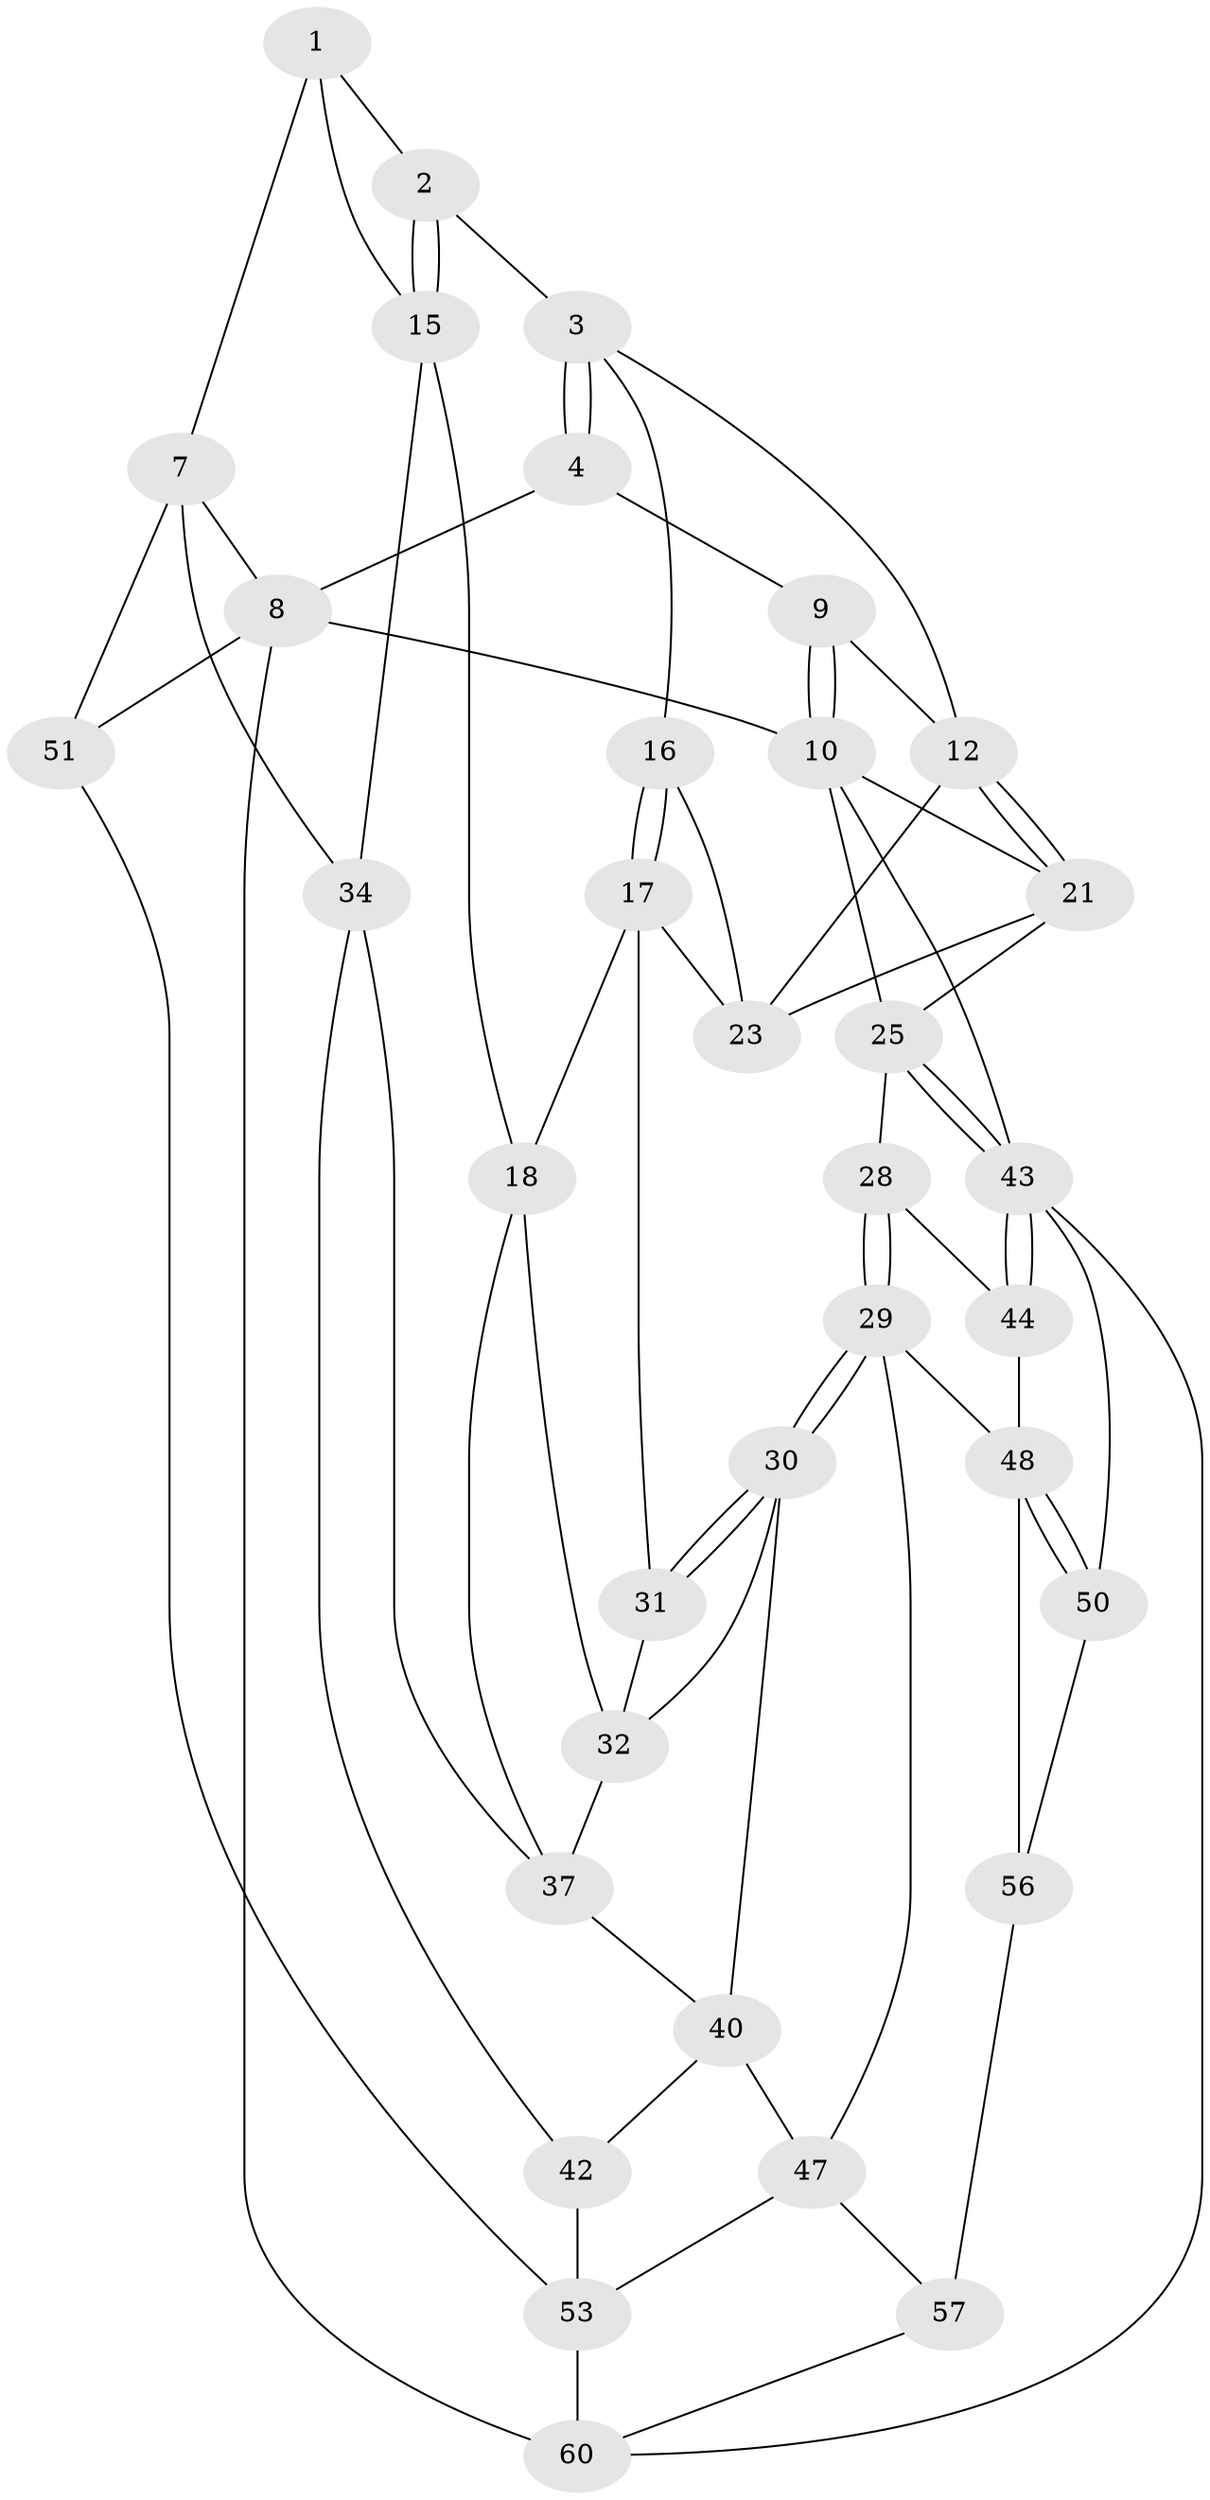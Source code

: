 // Generated by graph-tools (version 1.1) at 2025/52/02/27/25 19:52:44]
// undirected, 35 vertices, 76 edges
graph export_dot {
graph [start="1"]
  node [color=gray90,style=filled];
  1 [pos="+0.14674684473422794+0",super="+6"];
  2 [pos="+0.29956038713140404+0.1259892736901111"];
  3 [pos="+0.39852578577233017+0.0714939378675669",super="+14"];
  4 [pos="+0.4642813051034108+0",super="+5"];
  7 [pos="+0+0.21973809473924638",super="+36"];
  8 [pos="+0+0",super="+52"];
  9 [pos="+0.582330830198494+0"];
  10 [pos="+1+0",super="+11"];
  12 [pos="+0.6665401070288137+0.10906137821345203",super="+13"];
  15 [pos="+0.1651652543929593+0.2465166592005794",super="+20"];
  16 [pos="+0.4561157263664711+0.1919785168285638"];
  17 [pos="+0.42680100035163643+0.2962243302015436",super="+27"];
  18 [pos="+0.3048805337413621+0.303968578507918",super="+19"];
  21 [pos="+0.718867306809537+0.18325480769451075",super="+22"];
  23 [pos="+0.635657480778876+0.2575692821835994",super="+24"];
  25 [pos="+1+0.23553787546823143",super="+26"];
  28 [pos="+0.7087258393481763+0.4789674596115547"];
  29 [pos="+0.6404217401218968+0.5489636617205034",super="+46"];
  30 [pos="+0.5841492071714379+0.5085899449545378",super="+39"];
  31 [pos="+0.4861386617246099+0.41228397746226675"];
  32 [pos="+0.44405501321065627+0.4299216836861616",super="+33"];
  34 [pos="+0.15245498563459722+0.4014991681090203",super="+35"];
  37 [pos="+0.31357131761747276+0.48058086615938883",super="+38"];
  40 [pos="+0.2993294747015415+0.585180979393009",super="+41"];
  42 [pos="+0.21722109891900573+0.6568694482149865"];
  43 [pos="+1+0.47084835617942045",super="+45"];
  44 [pos="+0.9592406855958635+0.5450337789976443"];
  47 [pos="+0.29393296722322304+0.6721660858171977",super="+54"];
  48 [pos="+0.9102919492052988+0.641506135427605",super="+49"];
  50 [pos="+0.9693379054520568+0.8068847721076727"];
  51 [pos="+0+0.7095900941985096"];
  53 [pos="+0.16303126270904583+0.6705599558396134",super="+55"];
  56 [pos="+0.6710388803500899+0.7754966404351034",super="+58"];
  57 [pos="+0.37014360166035704+0.8636691365404712",super="+59"];
  60 [pos="+0.7505644629016843+1",super="+61"];
  1 -- 2;
  1 -- 7;
  1 -- 15;
  2 -- 3;
  2 -- 15;
  2 -- 15;
  3 -- 4;
  3 -- 4;
  3 -- 16;
  3 -- 12;
  4 -- 9;
  4 -- 8;
  7 -- 8;
  7 -- 51;
  7 -- 34;
  8 -- 10;
  8 -- 51;
  8 -- 60 [weight=2];
  9 -- 10;
  9 -- 10;
  9 -- 12;
  10 -- 21;
  10 -- 25;
  10 -- 43;
  12 -- 21;
  12 -- 21;
  12 -- 23;
  15 -- 34;
  15 -- 18;
  16 -- 17;
  16 -- 17;
  16 -- 23;
  17 -- 18;
  17 -- 31;
  17 -- 23;
  18 -- 32;
  18 -- 37;
  21 -- 25;
  21 -- 23;
  25 -- 43;
  25 -- 43;
  25 -- 28;
  28 -- 29;
  28 -- 29;
  28 -- 44;
  29 -- 30;
  29 -- 30;
  29 -- 47;
  29 -- 48;
  30 -- 31;
  30 -- 31;
  30 -- 32;
  30 -- 40;
  31 -- 32;
  32 -- 37;
  34 -- 37;
  34 -- 42;
  37 -- 40;
  40 -- 42;
  40 -- 47;
  42 -- 53;
  43 -- 44;
  43 -- 44;
  43 -- 50;
  43 -- 60;
  44 -- 48;
  47 -- 57;
  47 -- 53;
  48 -- 50;
  48 -- 50;
  48 -- 56;
  50 -- 56;
  51 -- 53;
  53 -- 60;
  56 -- 57 [weight=2];
  57 -- 60;
}
